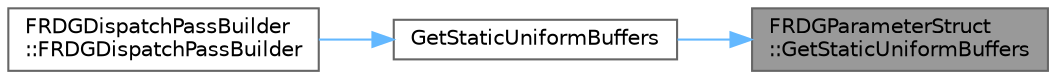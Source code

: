 digraph "FRDGParameterStruct::GetStaticUniformBuffers"
{
 // INTERACTIVE_SVG=YES
 // LATEX_PDF_SIZE
  bgcolor="transparent";
  edge [fontname=Helvetica,fontsize=10,labelfontname=Helvetica,labelfontsize=10];
  node [fontname=Helvetica,fontsize=10,shape=box,height=0.2,width=0.4];
  rankdir="RL";
  Node1 [id="Node000001",label="FRDGParameterStruct\l::GetStaticUniformBuffers",height=0.2,width=0.4,color="gray40", fillcolor="grey60", style="filled", fontcolor="black",tooltip="Returns a set of static uniform buffer bindings for the parameter struct."];
  Node1 -> Node2 [id="edge1_Node000001_Node000002",dir="back",color="steelblue1",style="solid",tooltip=" "];
  Node2 [id="Node000002",label="GetStaticUniformBuffers",height=0.2,width=0.4,color="grey40", fillcolor="white", style="filled",URL="$da/d5a/RenderGraphParameter_8h.html#a5d2569acaf27a76a1f33ec54a658f90e",tooltip="Helper function to get RHI global uniform buffers out of a pass parameters struct."];
  Node2 -> Node3 [id="edge2_Node000002_Node000003",dir="back",color="steelblue1",style="solid",tooltip=" "];
  Node3 [id="Node000003",label="FRDGDispatchPassBuilder\l::FRDGDispatchPassBuilder",height=0.2,width=0.4,color="grey40", fillcolor="white", style="filled",URL="$d7/dea/classFRDGDispatchPassBuilder.html#ac96d3bd0806a023401b3ff60d17054b0",tooltip=" "];
}
